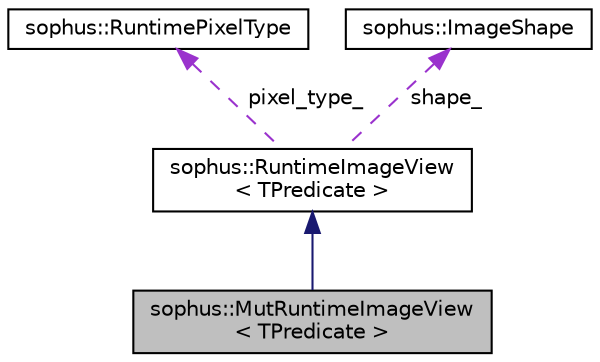 digraph "sophus::MutRuntimeImageView&lt; TPredicate &gt;"
{
 // LATEX_PDF_SIZE
  edge [fontname="Helvetica",fontsize="10",labelfontname="Helvetica",labelfontsize="10"];
  node [fontname="Helvetica",fontsize="10",shape=record];
  Node1 [label="sophus::MutRuntimeImageView\l\< TPredicate \>",height=0.2,width=0.4,color="black", fillcolor="grey75", style="filled", fontcolor="black",tooltip=" "];
  Node2 -> Node1 [dir="back",color="midnightblue",fontsize="10",style="solid",fontname="Helvetica"];
  Node2 [label="sophus::RuntimeImageView\l\< TPredicate \>",height=0.2,width=0.4,color="black", fillcolor="white", style="filled",URL="$classsophus_1_1_runtime_image_view.html",tooltip=" "];
  Node3 -> Node2 [dir="back",color="darkorchid3",fontsize="10",style="dashed",label=" pixel_type_" ,fontname="Helvetica"];
  Node3 [label="sophus::RuntimePixelType",height=0.2,width=0.4,color="black", fillcolor="white", style="filled",URL="$structsophus_1_1_runtime_pixel_type.html",tooltip=" "];
  Node4 -> Node2 [dir="back",color="darkorchid3",fontsize="10",style="dashed",label=" shape_" ,fontname="Helvetica"];
  Node4 [label="sophus::ImageShape",height=0.2,width=0.4,color="black", fillcolor="white", style="filled",URL="$classsophus_1_1_image_shape.html",tooltip="Shape of image: width, height and pitch in bytes."];
}
